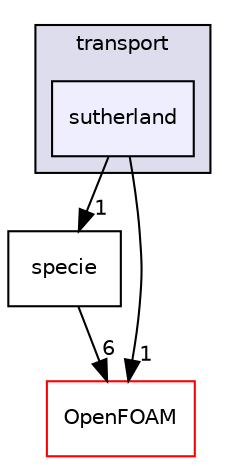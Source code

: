 digraph "src/thermophysicalModels/specie/transport/sutherland" {
  bgcolor=transparent;
  compound=true
  node [ fontsize="10", fontname="Helvetica"];
  edge [ labelfontsize="10", labelfontname="Helvetica"];
  subgraph clusterdir_c33051a76953a582918a8b8685a5d648 {
    graph [ bgcolor="#ddddee", pencolor="black", label="transport" fontname="Helvetica", fontsize="10", URL="dir_c33051a76953a582918a8b8685a5d648.html"]
  dir_27158f13ae118b00d63c3adfa5299510 [shape=box, label="sutherland", style="filled", fillcolor="#eeeeff", pencolor="black", URL="dir_27158f13ae118b00d63c3adfa5299510.html"];
  }
  dir_0a4039949b5e30fbb8957147ecb4e7fe [shape=box label="specie" URL="dir_0a4039949b5e30fbb8957147ecb4e7fe.html"];
  dir_c5473ff19b20e6ec4dfe5c310b3778a8 [shape=box label="OpenFOAM" color="red" URL="dir_c5473ff19b20e6ec4dfe5c310b3778a8.html"];
  dir_0a4039949b5e30fbb8957147ecb4e7fe->dir_c5473ff19b20e6ec4dfe5c310b3778a8 [headlabel="6", labeldistance=1.5 headhref="dir_002900_001888.html"];
  dir_27158f13ae118b00d63c3adfa5299510->dir_0a4039949b5e30fbb8957147ecb4e7fe [headlabel="1", labeldistance=1.5 headhref="dir_002917_002900.html"];
  dir_27158f13ae118b00d63c3adfa5299510->dir_c5473ff19b20e6ec4dfe5c310b3778a8 [headlabel="1", labeldistance=1.5 headhref="dir_002917_001888.html"];
}
